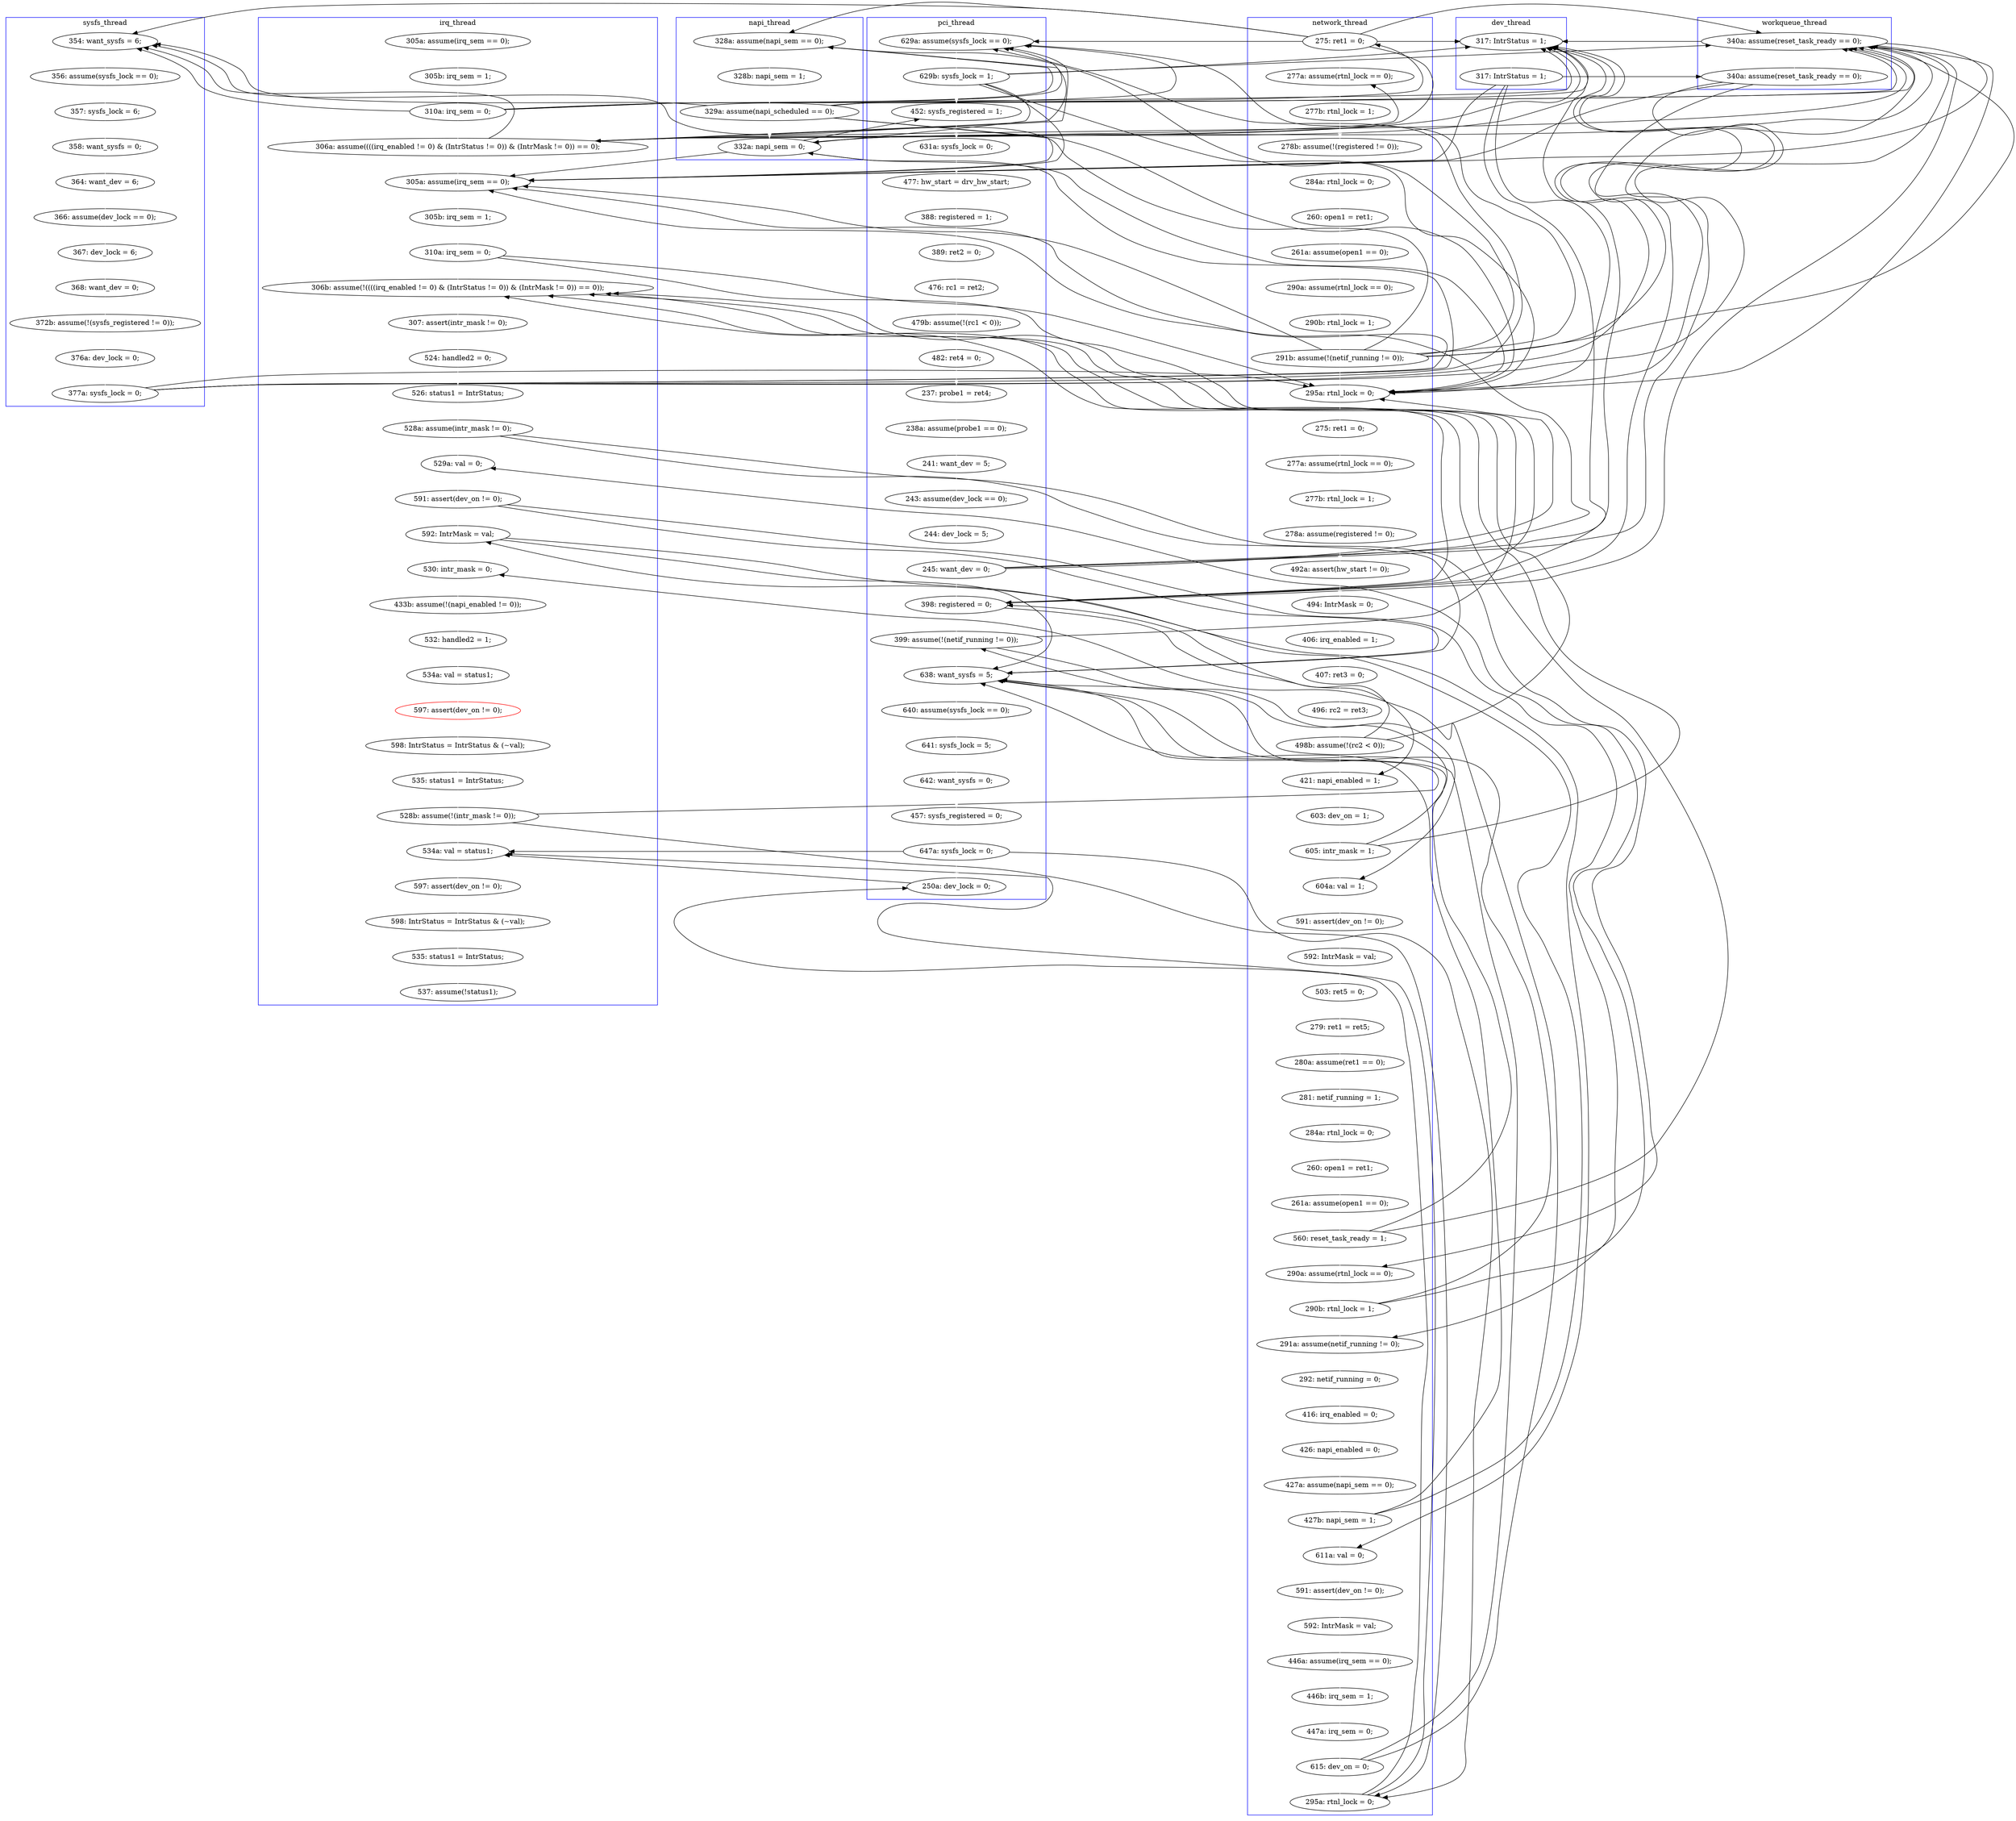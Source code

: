 digraph Counterexample {
	204 -> 205 [color = white, style = solid]
	237 -> 238 [color = black, style = solid, constraint = false]
	182 -> 184 [color = white, style = solid]
	30 -> 60 [color = black, style = solid, constraint = false]
	237 -> 274 [color = black, style = solid, constraint = false]
	34 -> 129 [color = black, style = solid, constraint = false]
	122 -> 174 [color = white, style = solid]
	33 -> 34 [color = black, style = solid, constraint = false]
	45 -> 53 [color = white, style = solid]
	242 -> 244 [color = white, style = solid]
	272 -> 303 [color = white, style = solid]
	71 -> 72 [color = white, style = solid]
	167 -> 168 [color = white, style = solid]
	87 -> 129 [color = black, style = solid, constraint = false]
	137 -> 139 [color = black, style = solid, constraint = false]
	198 -> 202 [color = white, style = solid]
	263 -> 264 [color = white, style = solid]
	252 -> 254 [color = white, style = solid]
	125 -> 137 [color = white, style = solid]
	33 -> 60 [color = black, style = solid, constraint = false]
	153 -> 155 [color = white, style = solid]
	33 -> 36 [color = white, style = solid]
	87 -> 91 [color = black, style = solid, constraint = false]
	120 -> 121 [color = white, style = solid]
	216 -> 220 [color = white, style = solid]
	57 -> 69 [color = black, style = solid, constraint = false]
	210 -> 212 [color = white, style = solid]
	188 -> 189 [color = white, style = solid]
	60 -> 61 [color = white, style = solid]
	180 -> 182 [color = white, style = solid]
	254 -> 274 [color = black, style = solid, constraint = false]
	57 -> 139 [color = black, style = solid, constraint = false]
	306 -> 308 [color = white, style = solid]
	218 -> 220 [color = black, style = solid, constraint = false]
	129 -> 132 [color = white, style = solid]
	288 -> 303 [color = black, style = solid, constraint = false]
	171 -> 175 [color = white, style = solid]
	113 -> 114 [color = white, style = solid]
	39 -> 41 [color = white, style = solid]
	53 -> 54 [color = white, style = solid]
	72 -> 73 [color = white, style = solid]
	57 -> 125 [color = black, style = solid, constraint = false]
	30 -> 125 [color = black, style = solid, constraint = false]
	218 -> 274 [color = black, style = solid, constraint = false]
	34 -> 139 [color = white, style = solid]
	26 -> 27 [color = white, style = solid]
	96 -> 98 [color = white, style = solid]
	152 -> 153 [color = white, style = solid]
	57 -> 145 [color = white, style = solid]
	308 -> 311 [color = white, style = solid]
	33 -> 69 [color = black, style = solid, constraint = false]
	217 -> 218 [color = white, style = solid]
	34 -> 36 [color = black, style = solid, constraint = false]
	57 -> 60 [color = black, style = solid, constraint = false]
	267 -> 269 [color = white, style = solid]
	311 -> 312 [color = white, style = solid]
	287 -> 288 [color = black, style = solid, constraint = false]
	54 -> 57 [color = white, style = solid]
	63 -> 145 [color = black, style = solid, constraint = false]
	63 -> 91 [color = white, style = solid]
	118 -> 119 [color = white, style = solid]
	161 -> 166 [color = white, style = solid]
	115 -> 118 [color = white, style = solid]
	181 -> 204 [color = black, style = solid, constraint = false]
	90 -> 125 [color = black, style = solid, constraint = false]
	30 -> 129 [color = black, style = solid, constraint = false]
	42 -> 45 [color = white, style = solid]
	63 -> 69 [color = black, style = solid, constraint = false]
	238 -> 257 [color = white, style = solid]
	238 -> 274 [color = black, style = solid, constraint = false]
	184 -> 185 [color = white, style = solid]
	254 -> 257 [color = black, style = solid, constraint = false]
	287 -> 303 [color = black, style = solid, constraint = false]
	122 -> 129 [color = black, style = solid, constraint = false]
	202 -> 274 [color = black, style = solid, constraint = false]
	212 -> 216 [color = white, style = solid]
	74 -> 75 [color = white, style = solid]
	277 -> 278 [color = white, style = solid]
	140 -> 141 [color = white, style = solid]
	224 -> 225 [color = white, style = solid]
	245 -> 250 [color = white, style = solid]
	76 -> 78 [color = white, style = solid]
	284 -> 288 [color = white, style = solid]
	284 -> 303 [color = black, style = solid, constraint = false]
	222 -> 238 [color = white, style = solid]
	282 -> 284 [color = white, style = solid]
	257 -> 261 [color = white, style = solid]
	139 -> 140 [color = white, style = solid]
	272 -> 274 [color = black, style = solid, constraint = false]
	109 -> 110 [color = white, style = solid]
	132 -> 174 [color = black, style = solid, constraint = false]
	174 -> 175 [color = black, style = solid, constraint = false]
	63 -> 89 [color = black, style = solid, constraint = false]
	91 -> 125 [color = black, style = solid, constraint = false]
	108 -> 109 [color = white, style = solid]
	87 -> 139 [color = black, style = solid, constraint = false]
	278 -> 282 [color = white, style = solid]
	179 -> 180 [color = white, style = solid]
	193 -> 194 [color = white, style = solid]
	101 -> 108 [color = white, style = solid]
	30 -> 34 [color = white, style = solid]
	33 -> 89 [color = black, style = solid, constraint = false]
	132 -> 137 [color = black, style = solid, constraint = false]
	216 -> 274 [color = black, style = solid, constraint = false]
	264 -> 266 [color = white, style = solid]
	98 -> 101 [color = white, style = solid]
	78 -> 86 [color = white, style = solid]
	61 -> 63 [color = white, style = solid]
	230 -> 235 [color = white, style = solid]
	235 -> 236 [color = white, style = solid]
	244 -> 245 [color = white, style = solid]
	91 -> 145 [color = black, style = solid, constraint = false]
	87 -> 89 [color = black, style = solid, constraint = false]
	222 -> 224 [color = black, style = solid, constraint = false]
	168 -> 171 [color = white, style = solid]
	41 -> 42 [color = white, style = solid]
	63 -> 129 [color = black, style = solid, constraint = false]
	36 -> 37 [color = white, style = solid]
	122 -> 139 [color = black, style = solid, constraint = false]
	180 -> 181 [color = black, style = solid, constraint = false]
	155 -> 160 [color = white, style = solid]
	91 -> 129 [color = black, style = solid, constraint = false]
	236 -> 237 [color = white, style = solid]
	30 -> 33 [color = black, style = solid, constraint = false]
	151 -> 152 [color = white, style = solid]
	160 -> 161 [color = white, style = solid]
	141 -> 145 [color = black, style = solid, constraint = false]
	75 -> 76 [color = white, style = solid]
	171 -> 204 [color = black, style = solid, constraint = false]
	218 -> 224 [color = white, style = solid]
	192 -> 193 [color = white, style = solid]
	90 -> 96 [color = white, style = solid]
	284 -> 287 [color = black, style = solid, constraint = false]
	114 -> 115 [color = white, style = solid]
	141 -> 204 [color = white, style = solid]
	34 -> 89 [color = black, style = solid, constraint = false]
	87 -> 145 [color = black, style = solid, constraint = false]
	303 -> 306 [color = white, style = solid]
	202 -> 217 [color = white, style = solid]
	132 -> 145 [color = black, style = solid, constraint = false]
	185 -> 188 [color = white, style = solid]
	90 -> 145 [color = black, style = solid, constraint = false]
	137 -> 145 [color = black, style = solid, constraint = false]
	141 -> 174 [color = black, style = solid, constraint = false]
	238 -> 242 [color = black, style = solid, constraint = false]
	73 -> 74 [color = white, style = solid]
	57 -> 89 [color = black, style = solid, constraint = false]
	122 -> 145 [color = black, style = solid, constraint = false]
	27 -> 30 [color = white, style = solid]
	30 -> 69 [color = black, style = solid, constraint = false]
	205 -> 210 [color = white, style = solid]
	254 -> 287 [color = white, style = solid]
	70 -> 71 [color = white, style = solid]
	250 -> 251 [color = white, style = solid]
	86 -> 87 [color = white, style = solid]
	266 -> 267 [color = white, style = solid]
	145 -> 151 [color = white, style = solid]
	237 -> 242 [color = white, style = solid]
	269 -> 272 [color = white, style = solid]
	166 -> 167 [color = white, style = solid]
	194 -> 195 [color = white, style = solid]
	180 -> 204 [color = black, style = solid, constraint = false]
	276 -> 277 [color = white, style = solid]
	174 -> 181 [color = white, style = solid]
	122 -> 125 [color = black, style = solid, constraint = false]
	63 -> 139 [color = black, style = solid, constraint = false]
	195 -> 198 [color = white, style = solid]
	33 -> 129 [color = black, style = solid, constraint = false]
	174 -> 204 [color = black, style = solid, constraint = false]
	181 -> 182 [color = black, style = solid, constraint = false]
	34 -> 60 [color = black, style = solid, constraint = false]
	132 -> 139 [color = black, style = solid, constraint = false]
	272 -> 287 [color = black, style = solid, constraint = false]
	33 -> 125 [color = black, style = solid, constraint = false]
	274 -> 276 [color = white, style = solid]
	89 -> 90 [color = white, style = solid]
	34 -> 125 [color = black, style = solid, constraint = false]
	63 -> 125 [color = black, style = solid, constraint = false]
	225 -> 230 [color = white, style = solid]
	220 -> 222 [color = white, style = solid]
	34 -> 69 [color = black, style = solid, constraint = false]
	91 -> 96 [color = black, style = solid, constraint = false]
	90 -> 129 [color = black, style = solid, constraint = false]
	37 -> 39 [color = white, style = solid]
	261 -> 263 [color = white, style = solid]
	125 -> 145 [color = black, style = solid, constraint = false]
	57 -> 129 [color = black, style = solid, constraint = false]
	137 -> 174 [color = black, style = solid, constraint = false]
	110 -> 113 [color = white, style = solid]
	181 -> 274 [color = white, style = solid]
	216 -> 217 [color = black, style = solid, constraint = false]
	125 -> 129 [color = black, style = solid, constraint = false]
	125 -> 139 [color = black, style = solid, constraint = false]
	251 -> 252 [color = white, style = solid]
	121 -> 122 [color = white, style = solid]
	90 -> 91 [color = black, style = solid, constraint = false]
	171 -> 174 [color = black, style = solid, constraint = false]
	90 -> 139 [color = black, style = solid, constraint = false]
	119 -> 120 [color = white, style = solid]
	175 -> 179 [color = white, style = solid]
	91 -> 139 [color = black, style = solid, constraint = false]
	69 -> 70 [color = white, style = solid]
	30 -> 89 [color = black, style = solid, constraint = false]
	202 -> 204 [color = black, style = solid, constraint = false]
	189 -> 192 [color = white, style = solid]
	125 -> 174 [color = black, style = solid, constraint = false]
	222 -> 274 [color = black, style = solid, constraint = false]
	87 -> 125 [color = black, style = solid, constraint = false]
	subgraph cluster3 {
		label = irq_thread
		color = blue
		141  [label = "310a: irq_sem = 0;"]
		266  [label = "597: assert(dev_on != 0);", color = red]
		264  [label = "534a: val = status1;"]
		272  [label = "528b: assume(!(intr_mask != 0));"]
		222  [label = "591: assert(dev_on != 0);"]
		204  [label = "306b: assume(!((((irq_enabled != 0) & (IntrStatus != 0)) & (IntrMask != 0)) == 0));"]
		140  [label = "305b: irq_sem = 1;"]
		216  [label = "528a: assume(intr_mask != 0);"]
		312  [label = "537: assume(!status1);"]
		212  [label = "526: status1 = IntrStatus;"]
		267  [label = "598: IntrStatus = IntrStatus & (~val);"]
		261  [label = "433b: assume(!(napi_enabled != 0));"]
		26  [label = "305a: assume(irq_sem == 0);"]
		238  [label = "592: IntrMask = val;"]
		210  [label = "524: handled2 = 0;"]
		27  [label = "305b: irq_sem = 1;"]
		220  [label = "529a: val = 0;"]
		308  [label = "598: IntrStatus = IntrStatus & (~val);"]
		257  [label = "530: intr_mask = 0;"]
		30  [label = "310a: irq_sem = 0;"]
		269  [label = "535: status1 = IntrStatus;"]
		205  [label = "307: assert(intr_mask != 0);"]
		303  [label = "534a: val = status1;"]
		34  [label = "306a: assume((((irq_enabled != 0) & (IntrStatus != 0)) & (IntrMask != 0)) == 0);"]
		306  [label = "597: assert(dev_on != 0);"]
		139  [label = "305a: assume(irq_sem == 0);"]
		311  [label = "535: status1 = IntrStatus;"]
		263  [label = "532: handled2 = 1;"]
	}
	subgraph cluster1 {
		label = pci_thread
		color = blue
		90  [label = "629b: sysfs_lock = 1;"]
		109  [label = "389: ret2 = 0;"]
		282  [label = "457: sysfs_registered = 0;"]
		274  [label = "638: want_sysfs = 5;"]
		181  [label = "399: assume(!(netif_running != 0));"]
		118  [label = "238a: assume(probe1 == 0);"]
		108  [label = "388: registered = 1;"]
		119  [label = "241: want_dev = 5;"]
		277  [label = "641: sysfs_lock = 5;"]
		110  [label = "476: rc1 = ret2;"]
		98  [label = "631a: sysfs_lock = 0;"]
		114  [label = "482: ret4 = 0;"]
		121  [label = "244: dev_lock = 5;"]
		288  [label = "250a: dev_lock = 0;"]
		96  [label = "452: sysfs_registered = 1;"]
		174  [label = "398: registered = 0;"]
		122  [label = "245: want_dev = 0;"]
		284  [label = "647a: sysfs_lock = 0;"]
		101  [label = "477: hw_start = drv_hw_start;"]
		113  [label = "479b: assume(!(rc1 < 0));"]
		89  [label = "629a: assume(sysfs_lock == 0);"]
		278  [label = "642: want_sysfs = 0;"]
		120  [label = "243: assume(dev_lock == 0);"]
		276  [label = "640: assume(sysfs_lock == 0);"]
		115  [label = "237: probe1 = ret4;"]
	}
	subgraph cluster6 {
		label = sysfs_thread
		color = blue
		74  [label = "366: assume(dev_lock == 0);"]
		69  [label = "354: want_sysfs = 6;"]
		75  [label = "367: dev_lock = 6;"]
		76  [label = "368: want_dev = 0;"]
		87  [label = "377a: sysfs_lock = 0;"]
		78  [label = "372b: assume(!(sysfs_registered != 0));"]
		86  [label = "376a: dev_lock = 0;"]
		71  [label = "357: sysfs_lock = 6;"]
		70  [label = "356: assume(sysfs_lock == 0);"]
		72  [label = "358: want_sysfs = 0;"]
		73  [label = "364: want_dev = 6;"]
	}
	subgraph cluster7 {
		label = dev_thread
		color = blue
		132  [label = "317: IntrStatus = 1;"]
		129  [label = "317: IntrStatus = 1;"]
	}
	subgraph cluster4 {
		label = napi_thread
		color = blue
		61  [label = "328b: napi_sem = 1;"]
		60  [label = "328a: assume(napi_sem == 0);"]
		91  [label = "332a: napi_sem = 0;"]
		63  [label = "329a: assume(napi_scheduled == 0);"]
	}
	subgraph cluster5 {
		label = workqueue_thread
		color = blue
		137  [label = "340a: assume(reset_task_ready == 0);"]
		125  [label = "340a: assume(reset_task_ready == 0);"]
	}
	subgraph cluster2 {
		label = network_thread
		color = blue
		202  [label = "560: reset_task_ready = 1;"]
		250  [label = "446a: assume(irq_sem == 0);"]
		168  [label = "496: rc2 = ret3;"]
		167  [label = "407: ret3 = 0;"]
		225  [label = "292: netif_running = 0;"]
		251  [label = "446b: irq_sem = 1;"]
		236  [label = "427a: assume(napi_sem == 0);"]
		151  [label = "275: ret1 = 0;"]
		57  [label = "291b: assume(!(netif_running != 0));"]
		184  [label = "591: assert(dev_on != 0);"]
		194  [label = "284a: rtnl_lock = 0;"]
		189  [label = "279: ret1 = ret5;"]
		166  [label = "406: irq_enabled = 1;"]
		152  [label = "277a: assume(rtnl_lock == 0);"]
		217  [label = "290a: assume(rtnl_lock == 0);"]
		218  [label = "290b: rtnl_lock = 1;"]
		287  [label = "295a: rtnl_lock = 0;"]
		179  [label = "603: dev_on = 1;"]
		192  [label = "280a: assume(ret1 == 0);"]
		42  [label = "260: open1 = ret1;"]
		39  [label = "278b: assume(!(registered != 0));"]
		224  [label = "291a: assume(netif_running != 0);"]
		245  [label = "592: IntrMask = val;"]
		185  [label = "592: IntrMask = val;"]
		230  [label = "416: irq_enabled = 0;"]
		33  [label = "275: ret1 = 0;"]
		53  [label = "290a: assume(rtnl_lock == 0);"]
		198  [label = "261a: assume(open1 == 0);"]
		161  [label = "494: IntrMask = 0;"]
		41  [label = "284a: rtnl_lock = 0;"]
		45  [label = "261a: assume(open1 == 0);"]
		193  [label = "281: netif_running = 1;"]
		180  [label = "605: intr_mask = 1;"]
		242  [label = "611a: val = 0;"]
		54  [label = "290b: rtnl_lock = 1;"]
		188  [label = "503: ret5 = 0;"]
		155  [label = "278a: assume(registered != 0);"]
		182  [label = "604a: val = 1;"]
		145  [label = "295a: rtnl_lock = 0;"]
		153  [label = "277b: rtnl_lock = 1;"]
		160  [label = "492a: assert(hw_start != 0);"]
		254  [label = "615: dev_on = 0;"]
		252  [label = "447a: irq_sem = 0;"]
		237  [label = "427b: napi_sem = 1;"]
		175  [label = "421: napi_enabled = 1;"]
		36  [label = "277a: assume(rtnl_lock == 0);"]
		171  [label = "498b: assume(!(rc2 < 0));"]
		244  [label = "591: assert(dev_on != 0);"]
		37  [label = "277b: rtnl_lock = 1;"]
		195  [label = "260: open1 = ret1;"]
		235  [label = "426: napi_enabled = 0;"]
	}
}
